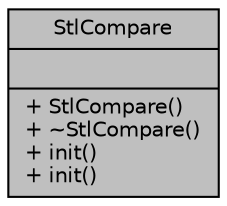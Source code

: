 digraph "StlCompare"
{
  edge [fontname="Helvetica",fontsize="10",labelfontname="Helvetica",labelfontsize="10"];
  node [fontname="Helvetica",fontsize="10",shape=record];
  Node1 [label="{StlCompare\n||+ StlCompare()\l+ ~StlCompare()\l+ init()\l+ init()\l}",height=0.2,width=0.4,color="black", fillcolor="grey75", style="filled" fontcolor="black"];
}
